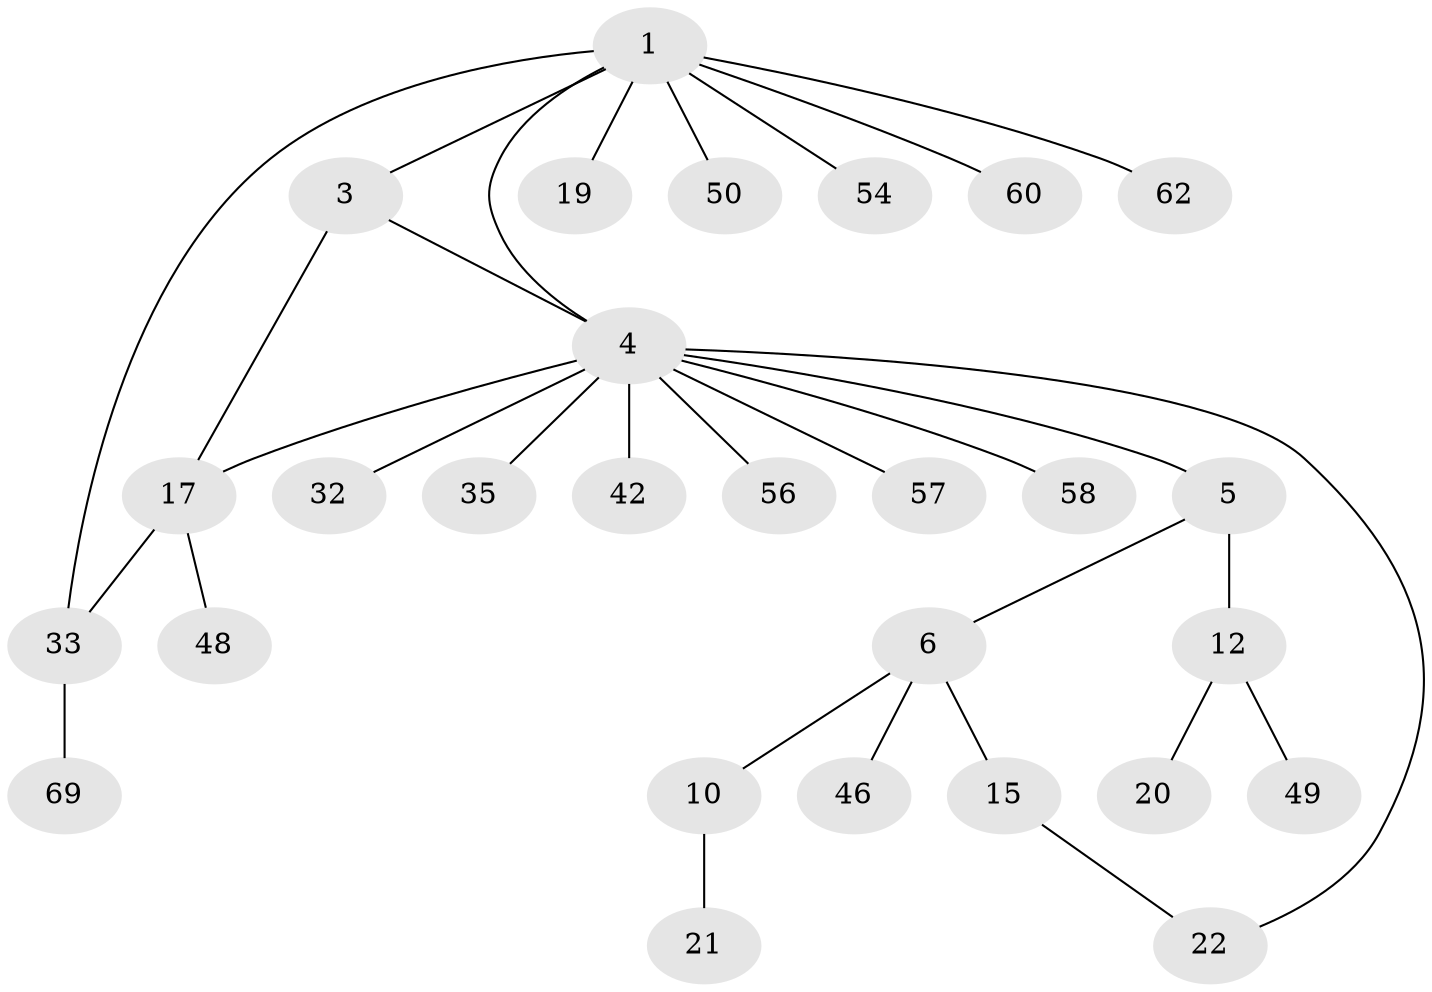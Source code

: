 // original degree distribution, {4: 0.125, 3: 0.1388888888888889, 6: 0.013888888888888888, 7: 0.013888888888888888, 1: 0.4722222222222222, 2: 0.2222222222222222, 5: 0.013888888888888888}
// Generated by graph-tools (version 1.1) at 2025/17/03/04/25 18:17:08]
// undirected, 28 vertices, 31 edges
graph export_dot {
graph [start="1"]
  node [color=gray90,style=filled];
  1 [super="+8+51+2"];
  3 [super="+11+59"];
  4 [super="+25+7"];
  5;
  6 [super="+67+9"];
  10;
  12 [super="+34+24+13+18"];
  15;
  17 [super="+65+31+36"];
  19 [super="+28"];
  20;
  21 [super="+30+52"];
  22 [super="+23"];
  32 [super="+40+45"];
  33 [super="+53+61+44"];
  35 [super="+71"];
  42;
  46;
  48 [super="+63"];
  49;
  50 [super="+66"];
  54;
  56;
  57;
  58;
  60;
  62;
  69;
  1 -- 3;
  1 -- 19;
  1 -- 62;
  1 -- 33;
  1 -- 50;
  1 -- 4;
  1 -- 54;
  1 -- 60;
  3 -- 17;
  3 -- 4;
  4 -- 5;
  4 -- 32;
  4 -- 35;
  4 -- 42;
  4 -- 17;
  4 -- 22;
  4 -- 56;
  4 -- 57;
  4 -- 58;
  5 -- 6;
  5 -- 12;
  6 -- 10;
  6 -- 15;
  6 -- 46;
  10 -- 21;
  12 -- 49;
  12 -- 20;
  15 -- 22;
  17 -- 33;
  17 -- 48;
  33 -- 69;
}
